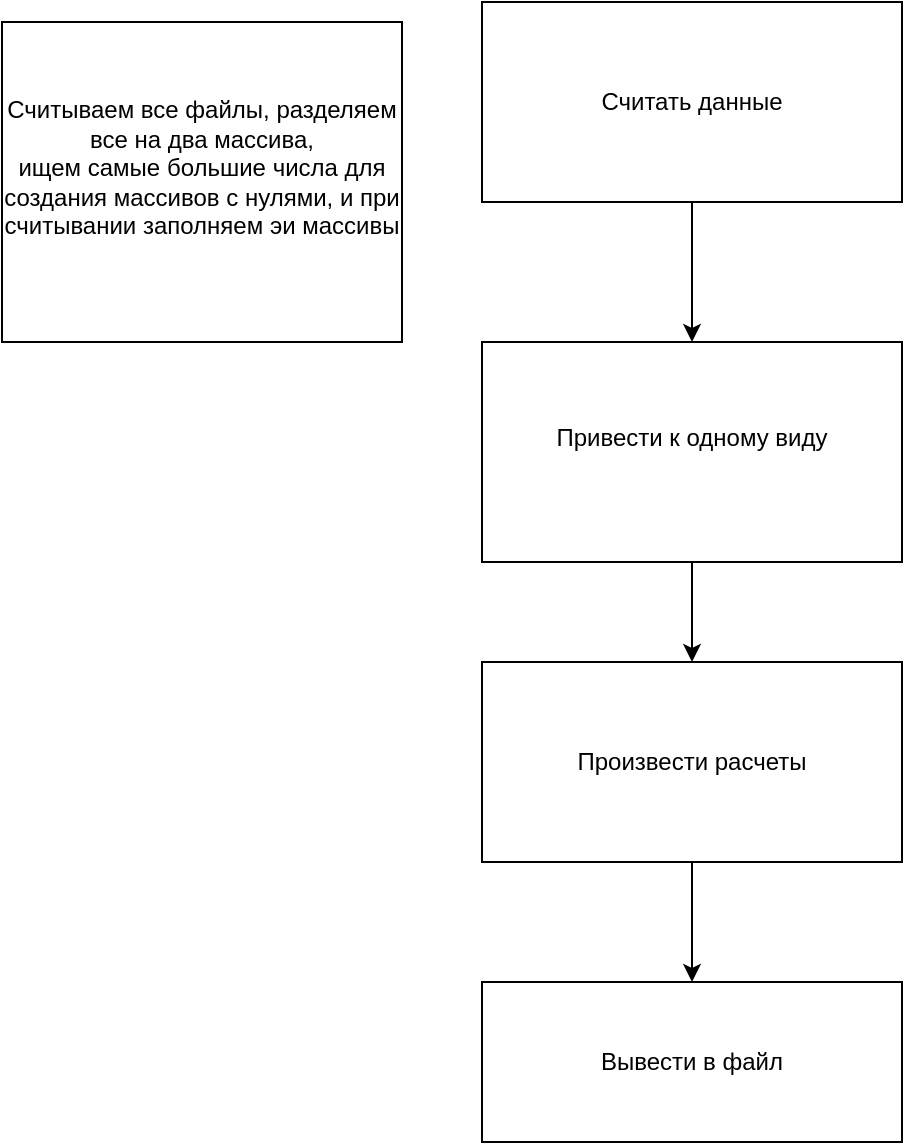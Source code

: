 <mxfile version="13.8.8" type="github">
  <diagram id="EHIyx4fuL1J_j21Y5DbT" name="Page-1">
    <mxGraphModel dx="1422" dy="1856" grid="1" gridSize="10" guides="1" tooltips="1" connect="1" arrows="1" fold="1" page="1" pageScale="1" pageWidth="850" pageHeight="1100" math="0" shadow="0">
      <root>
        <mxCell id="0" />
        <mxCell id="1" parent="0" />
        <mxCell id="gkzhu2fDC4xuucvsmjk8-4" value="" style="edgeStyle=orthogonalEdgeStyle;rounded=0;orthogonalLoop=1;jettySize=auto;html=1;" edge="1" parent="1" source="gkzhu2fDC4xuucvsmjk8-1" target="gkzhu2fDC4xuucvsmjk8-2">
          <mxGeometry relative="1" as="geometry" />
        </mxCell>
        <mxCell id="gkzhu2fDC4xuucvsmjk8-1" value="Считать данные" style="rounded=0;whiteSpace=wrap;html=1;" vertex="1" parent="1">
          <mxGeometry x="320" y="-10" width="210" height="100" as="geometry" />
        </mxCell>
        <mxCell id="gkzhu2fDC4xuucvsmjk8-6" style="edgeStyle=orthogonalEdgeStyle;rounded=0;orthogonalLoop=1;jettySize=auto;html=1;entryX=0.5;entryY=0;entryDx=0;entryDy=0;" edge="1" parent="1" source="gkzhu2fDC4xuucvsmjk8-2" target="gkzhu2fDC4xuucvsmjk8-5">
          <mxGeometry relative="1" as="geometry" />
        </mxCell>
        <mxCell id="gkzhu2fDC4xuucvsmjk8-2" value="&lt;div&gt;Привести к одному виду&lt;/div&gt;&lt;div&gt;&lt;br&gt;&lt;/div&gt;" style="rounded=0;whiteSpace=wrap;html=1;" vertex="1" parent="1">
          <mxGeometry x="320" y="160" width="210" height="110" as="geometry" />
        </mxCell>
        <mxCell id="gkzhu2fDC4xuucvsmjk8-8" style="edgeStyle=orthogonalEdgeStyle;rounded=0;orthogonalLoop=1;jettySize=auto;html=1;entryX=0.5;entryY=0;entryDx=0;entryDy=0;" edge="1" parent="1" source="gkzhu2fDC4xuucvsmjk8-5" target="gkzhu2fDC4xuucvsmjk8-7">
          <mxGeometry relative="1" as="geometry" />
        </mxCell>
        <mxCell id="gkzhu2fDC4xuucvsmjk8-5" value="Произвести расчеты" style="rounded=0;whiteSpace=wrap;html=1;" vertex="1" parent="1">
          <mxGeometry x="320" y="320" width="210" height="100" as="geometry" />
        </mxCell>
        <mxCell id="gkzhu2fDC4xuucvsmjk8-7" value="&lt;div&gt;Вывести в файл&lt;/div&gt;" style="rounded=0;whiteSpace=wrap;html=1;" vertex="1" parent="1">
          <mxGeometry x="320" y="480" width="210" height="80" as="geometry" />
        </mxCell>
        <mxCell id="gkzhu2fDC4xuucvsmjk8-9" value="&lt;div&gt;Считываем все файлы, разделяем все на два массива,&lt;/div&gt;&lt;div&gt;ищем самые большие числа для создания массивов с нулями, и при считывании заполняем эи массивы&lt;br&gt;&lt;/div&gt;&lt;div&gt;&lt;br&gt;&lt;/div&gt;" style="rounded=0;whiteSpace=wrap;html=1;" vertex="1" parent="1">
          <mxGeometry x="80" width="200" height="160" as="geometry" />
        </mxCell>
      </root>
    </mxGraphModel>
  </diagram>
</mxfile>
